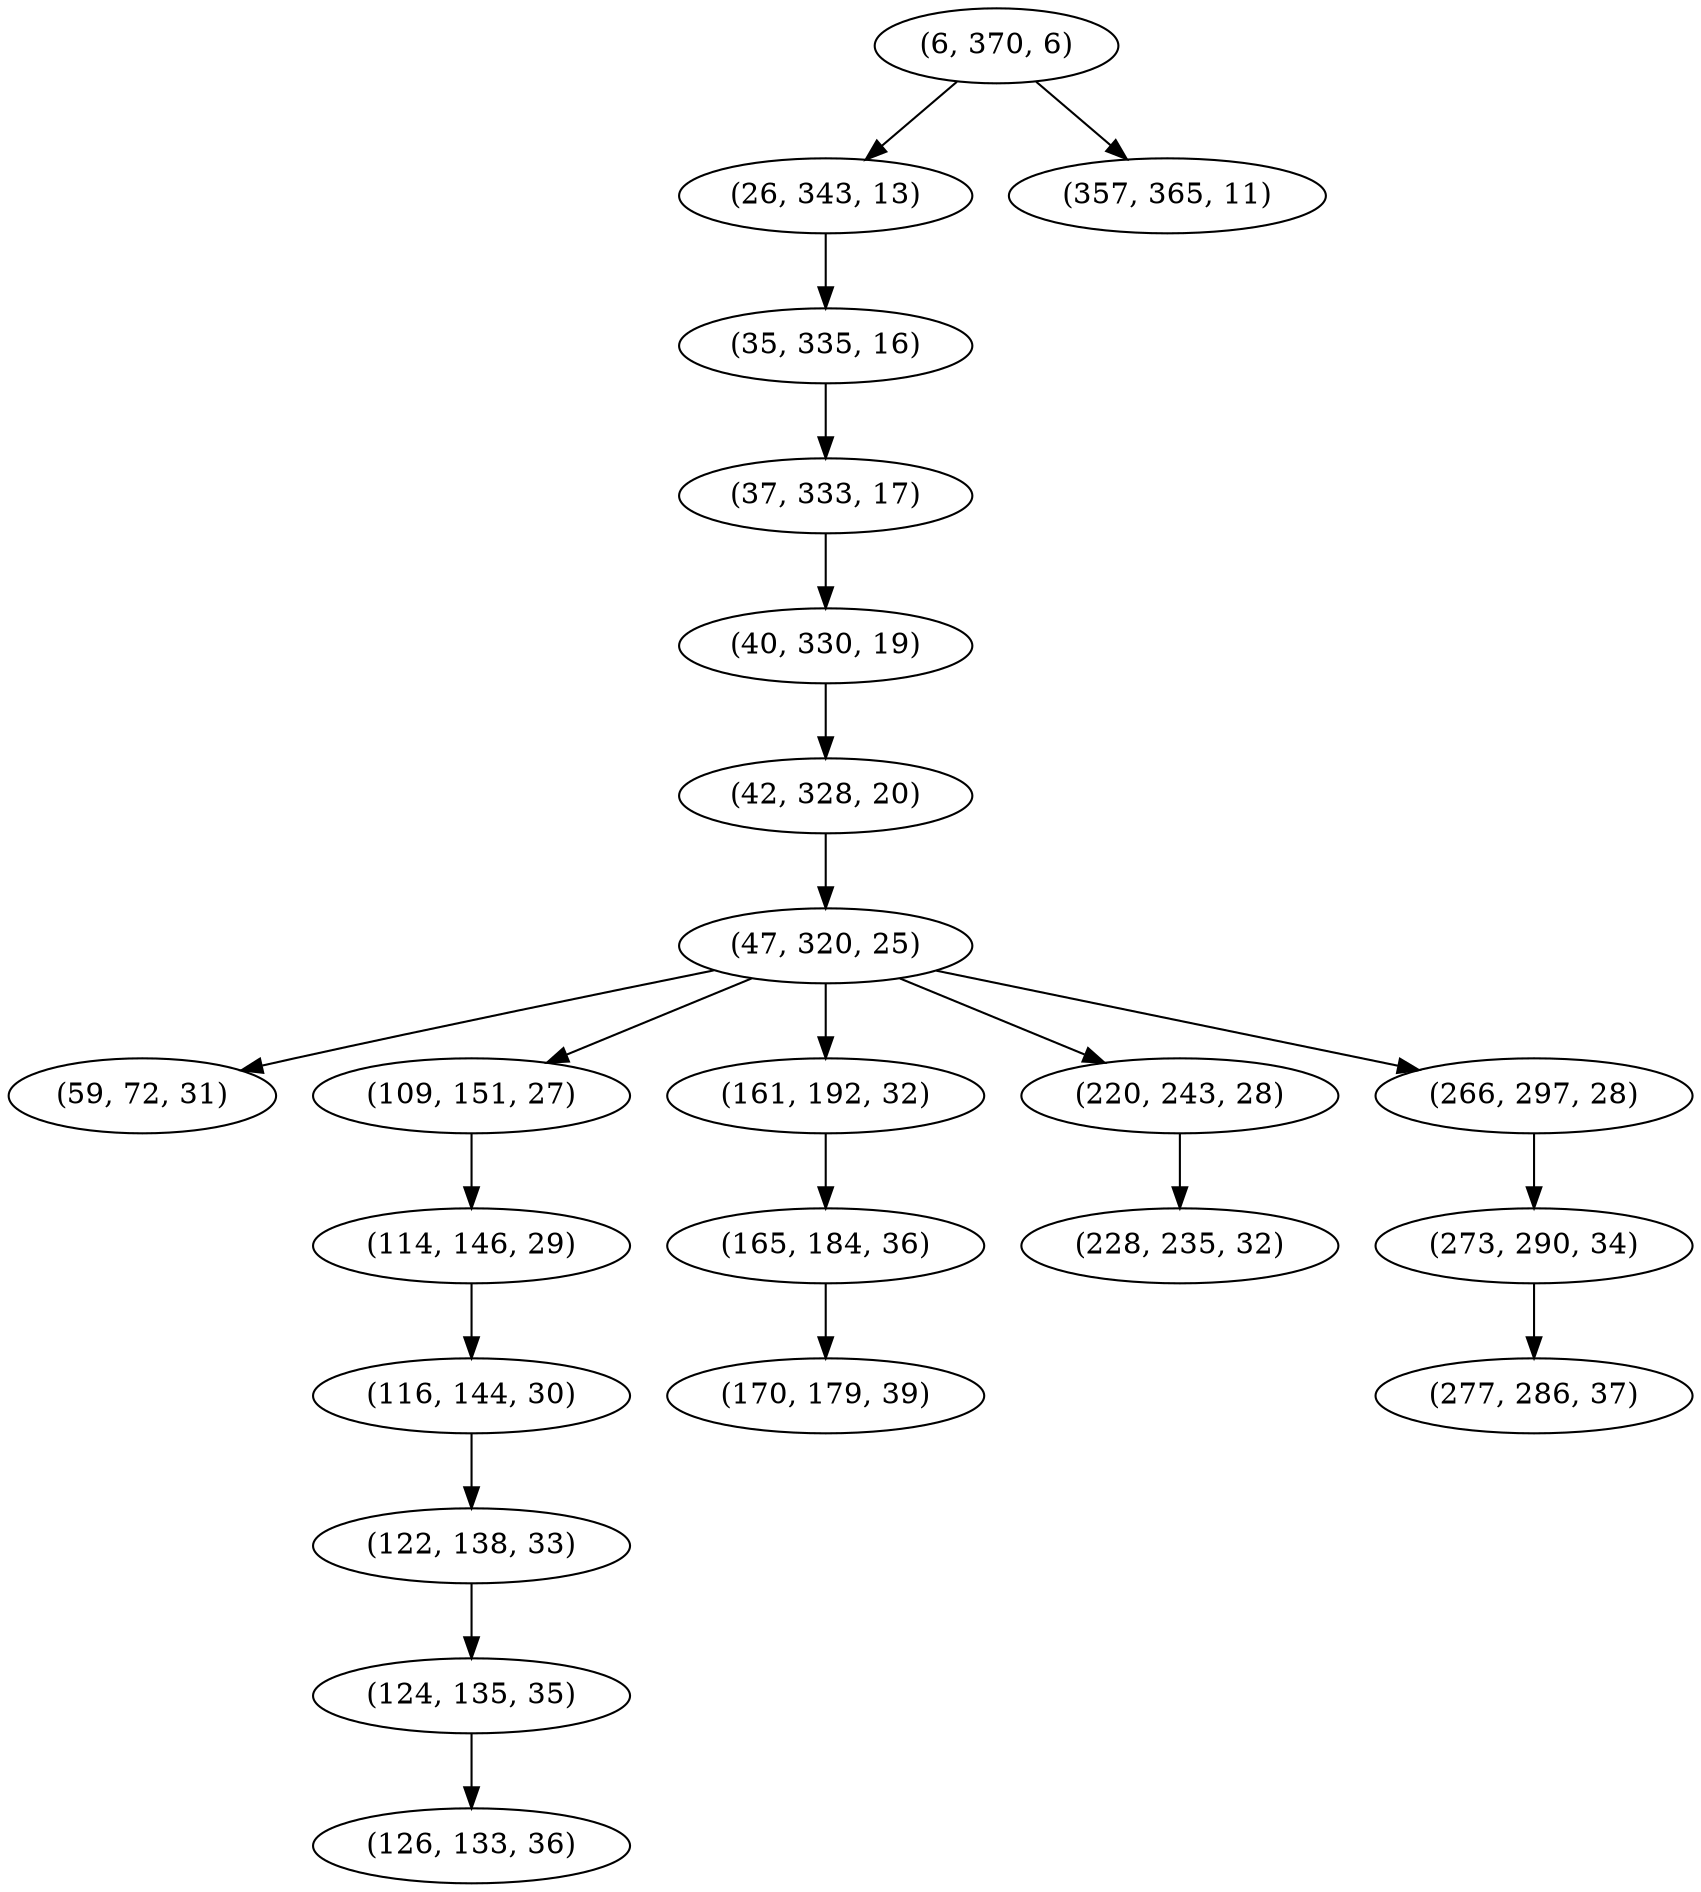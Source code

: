digraph tree {
    "(6, 370, 6)";
    "(26, 343, 13)";
    "(35, 335, 16)";
    "(37, 333, 17)";
    "(40, 330, 19)";
    "(42, 328, 20)";
    "(47, 320, 25)";
    "(59, 72, 31)";
    "(109, 151, 27)";
    "(114, 146, 29)";
    "(116, 144, 30)";
    "(122, 138, 33)";
    "(124, 135, 35)";
    "(126, 133, 36)";
    "(161, 192, 32)";
    "(165, 184, 36)";
    "(170, 179, 39)";
    "(220, 243, 28)";
    "(228, 235, 32)";
    "(266, 297, 28)";
    "(273, 290, 34)";
    "(277, 286, 37)";
    "(357, 365, 11)";
    "(6, 370, 6)" -> "(26, 343, 13)";
    "(6, 370, 6)" -> "(357, 365, 11)";
    "(26, 343, 13)" -> "(35, 335, 16)";
    "(35, 335, 16)" -> "(37, 333, 17)";
    "(37, 333, 17)" -> "(40, 330, 19)";
    "(40, 330, 19)" -> "(42, 328, 20)";
    "(42, 328, 20)" -> "(47, 320, 25)";
    "(47, 320, 25)" -> "(59, 72, 31)";
    "(47, 320, 25)" -> "(109, 151, 27)";
    "(47, 320, 25)" -> "(161, 192, 32)";
    "(47, 320, 25)" -> "(220, 243, 28)";
    "(47, 320, 25)" -> "(266, 297, 28)";
    "(109, 151, 27)" -> "(114, 146, 29)";
    "(114, 146, 29)" -> "(116, 144, 30)";
    "(116, 144, 30)" -> "(122, 138, 33)";
    "(122, 138, 33)" -> "(124, 135, 35)";
    "(124, 135, 35)" -> "(126, 133, 36)";
    "(161, 192, 32)" -> "(165, 184, 36)";
    "(165, 184, 36)" -> "(170, 179, 39)";
    "(220, 243, 28)" -> "(228, 235, 32)";
    "(266, 297, 28)" -> "(273, 290, 34)";
    "(273, 290, 34)" -> "(277, 286, 37)";
}
